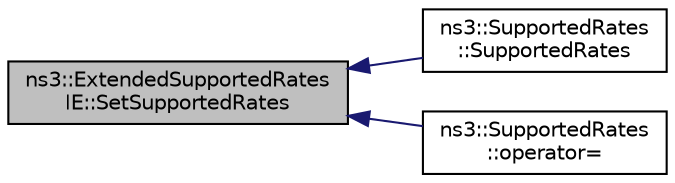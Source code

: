 digraph "ns3::ExtendedSupportedRatesIE::SetSupportedRates"
{
  edge [fontname="Helvetica",fontsize="10",labelfontname="Helvetica",labelfontsize="10"];
  node [fontname="Helvetica",fontsize="10",shape=record];
  rankdir="LR";
  Node1 [label="ns3::ExtendedSupportedRates\lIE::SetSupportedRates",height=0.2,width=0.4,color="black", fillcolor="grey75", style="filled", fontcolor="black"];
  Node1 -> Node2 [dir="back",color="midnightblue",fontsize="10",style="solid"];
  Node2 [label="ns3::SupportedRates\l::SupportedRates",height=0.2,width=0.4,color="black", fillcolor="white", style="filled",URL="$de/de8/classns3_1_1SupportedRates.html#aa3a771afc406c81fbdd6a288e6acaa92",tooltip="type conversion operator "];
  Node1 -> Node3 [dir="back",color="midnightblue",fontsize="10",style="solid"];
  Node3 [label="ns3::SupportedRates\l::operator=",height=0.2,width=0.4,color="black", fillcolor="white", style="filled",URL="$de/de8/classns3_1_1SupportedRates.html#a7cdb1fe2d31245e2774efe61d6749cd5",tooltip="assignment operator "];
}
